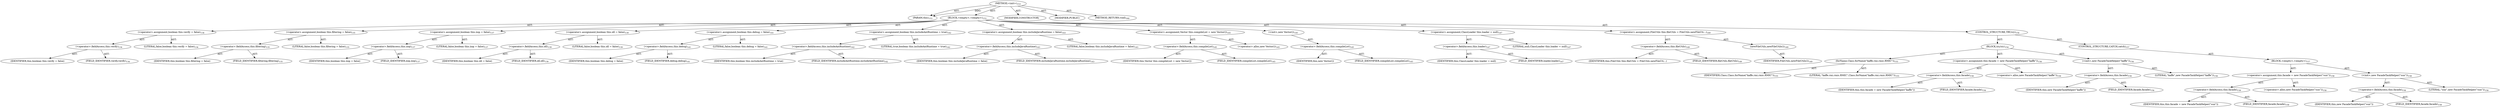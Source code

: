 digraph "&lt;init&gt;" {  
"111669149696" [label = <(METHOD,&lt;init&gt;)<SUB>153</SUB>> ]
"115964117016" [label = <(PARAM,this)<SUB>153</SUB>> ]
"25769803776" [label = <(BLOCK,&lt;empty&gt;,&lt;empty&gt;)<SUB>153</SUB>> ]
"30064771072" [label = <(&lt;operator&gt;.assignment,boolean this.verify = false)<SUB>134</SUB>> ]
"30064771073" [label = <(&lt;operator&gt;.fieldAccess,this.verify)<SUB>134</SUB>> ]
"68719476782" [label = <(IDENTIFIER,this,boolean this.verify = false)> ]
"55834574848" [label = <(FIELD_IDENTIFIER,verify,verify)<SUB>134</SUB>> ]
"90194313216" [label = <(LITERAL,false,boolean this.verify = false)<SUB>134</SUB>> ]
"30064771074" [label = <(&lt;operator&gt;.assignment,boolean this.filtering = false)<SUB>135</SUB>> ]
"30064771075" [label = <(&lt;operator&gt;.fieldAccess,this.filtering)<SUB>135</SUB>> ]
"68719476783" [label = <(IDENTIFIER,this,boolean this.filtering = false)> ]
"55834574849" [label = <(FIELD_IDENTIFIER,filtering,filtering)<SUB>135</SUB>> ]
"90194313217" [label = <(LITERAL,false,boolean this.filtering = false)<SUB>135</SUB>> ]
"30064771076" [label = <(&lt;operator&gt;.assignment,boolean this.iiop = false)<SUB>137</SUB>> ]
"30064771077" [label = <(&lt;operator&gt;.fieldAccess,this.iiop)<SUB>137</SUB>> ]
"68719476784" [label = <(IDENTIFIER,this,boolean this.iiop = false)> ]
"55834574850" [label = <(FIELD_IDENTIFIER,iiop,iiop)<SUB>137</SUB>> ]
"90194313218" [label = <(LITERAL,false,boolean this.iiop = false)<SUB>137</SUB>> ]
"30064771078" [label = <(&lt;operator&gt;.assignment,boolean this.idl = false)<SUB>139</SUB>> ]
"30064771079" [label = <(&lt;operator&gt;.fieldAccess,this.idl)<SUB>139</SUB>> ]
"68719476785" [label = <(IDENTIFIER,this,boolean this.idl = false)> ]
"55834574851" [label = <(FIELD_IDENTIFIER,idl,idl)<SUB>139</SUB>> ]
"90194313219" [label = <(LITERAL,false,boolean this.idl = false)<SUB>139</SUB>> ]
"30064771080" [label = <(&lt;operator&gt;.assignment,boolean this.debug = false)<SUB>141</SUB>> ]
"30064771081" [label = <(&lt;operator&gt;.fieldAccess,this.debug)<SUB>141</SUB>> ]
"68719476786" [label = <(IDENTIFIER,this,boolean this.debug = false)> ]
"55834574852" [label = <(FIELD_IDENTIFIER,debug,debug)<SUB>141</SUB>> ]
"90194313220" [label = <(LITERAL,false,boolean this.debug = false)<SUB>141</SUB>> ]
"30064771082" [label = <(&lt;operator&gt;.assignment,boolean this.includeAntRuntime = true)<SUB>142</SUB>> ]
"30064771083" [label = <(&lt;operator&gt;.fieldAccess,this.includeAntRuntime)<SUB>142</SUB>> ]
"68719476787" [label = <(IDENTIFIER,this,boolean this.includeAntRuntime = true)> ]
"55834574853" [label = <(FIELD_IDENTIFIER,includeAntRuntime,includeAntRuntime)<SUB>142</SUB>> ]
"90194313221" [label = <(LITERAL,true,boolean this.includeAntRuntime = true)<SUB>142</SUB>> ]
"30064771084" [label = <(&lt;operator&gt;.assignment,boolean this.includeJavaRuntime = false)<SUB>143</SUB>> ]
"30064771085" [label = <(&lt;operator&gt;.fieldAccess,this.includeJavaRuntime)<SUB>143</SUB>> ]
"68719476788" [label = <(IDENTIFIER,this,boolean this.includeJavaRuntime = false)> ]
"55834574854" [label = <(FIELD_IDENTIFIER,includeJavaRuntime,includeJavaRuntime)<SUB>143</SUB>> ]
"90194313222" [label = <(LITERAL,false,boolean this.includeJavaRuntime = false)<SUB>143</SUB>> ]
"30064771086" [label = <(&lt;operator&gt;.assignment,Vector this.compileList = new Vector())<SUB>145</SUB>> ]
"30064771087" [label = <(&lt;operator&gt;.fieldAccess,this.compileList)<SUB>145</SUB>> ]
"68719476789" [label = <(IDENTIFIER,this,Vector this.compileList = new Vector())> ]
"55834574855" [label = <(FIELD_IDENTIFIER,compileList,compileList)<SUB>145</SUB>> ]
"30064771088" [label = <(&lt;operator&gt;.alloc,new Vector())<SUB>145</SUB>> ]
"30064771089" [label = <(&lt;init&gt;,new Vector())<SUB>145</SUB>> ]
"30064771090" [label = <(&lt;operator&gt;.fieldAccess,this.compileList)<SUB>145</SUB>> ]
"68719476790" [label = <(IDENTIFIER,this,new Vector())> ]
"55834574856" [label = <(FIELD_IDENTIFIER,compileList,compileList)<SUB>145</SUB>> ]
"30064771091" [label = <(&lt;operator&gt;.assignment,ClassLoader this.loader = null)<SUB>147</SUB>> ]
"30064771092" [label = <(&lt;operator&gt;.fieldAccess,this.loader)<SUB>147</SUB>> ]
"68719476791" [label = <(IDENTIFIER,this,ClassLoader this.loader = null)> ]
"55834574857" [label = <(FIELD_IDENTIFIER,loader,loader)<SUB>147</SUB>> ]
"90194313223" [label = <(LITERAL,null,ClassLoader this.loader = null)<SUB>147</SUB>> ]
"30064771093" [label = <(&lt;operator&gt;.assignment,FileUtils this.fileUtils = FileUtils.newFileUti...)<SUB>149</SUB>> ]
"30064771094" [label = <(&lt;operator&gt;.fieldAccess,this.fileUtils)<SUB>149</SUB>> ]
"68719476792" [label = <(IDENTIFIER,this,FileUtils this.fileUtils = FileUtils.newFileUti...)> ]
"55834574858" [label = <(FIELD_IDENTIFIER,fileUtils,fileUtils)<SUB>149</SUB>> ]
"30064771095" [label = <(newFileUtils,newFileUtils())<SUB>149</SUB>> ]
"68719476793" [label = <(IDENTIFIER,FileUtils,newFileUtils())<SUB>149</SUB>> ]
"47244640256" [label = <(CONTROL_STRUCTURE,TRY,try)<SUB>154</SUB>> ]
"25769803777" [label = <(BLOCK,try,try)<SUB>154</SUB>> ]
"30064771096" [label = <(forName,Class.forName(&quot;kaffe.rmi.rmic.RMIC&quot;))<SUB>155</SUB>> ]
"68719476794" [label = <(IDENTIFIER,Class,Class.forName(&quot;kaffe.rmi.rmic.RMIC&quot;))<SUB>155</SUB>> ]
"90194313224" [label = <(LITERAL,&quot;kaffe.rmi.rmic.RMIC&quot;,Class.forName(&quot;kaffe.rmi.rmic.RMIC&quot;))<SUB>155</SUB>> ]
"30064771097" [label = <(&lt;operator&gt;.assignment,this.facade = new FacadeTaskHelper(&quot;kaffe&quot;))<SUB>156</SUB>> ]
"30064771098" [label = <(&lt;operator&gt;.fieldAccess,this.facade)<SUB>156</SUB>> ]
"68719476795" [label = <(IDENTIFIER,this,this.facade = new FacadeTaskHelper(&quot;kaffe&quot;))> ]
"55834574859" [label = <(FIELD_IDENTIFIER,facade,facade)<SUB>156</SUB>> ]
"30064771099" [label = <(&lt;operator&gt;.alloc,new FacadeTaskHelper(&quot;kaffe&quot;))<SUB>156</SUB>> ]
"30064771100" [label = <(&lt;init&gt;,new FacadeTaskHelper(&quot;kaffe&quot;))<SUB>156</SUB>> ]
"30064771101" [label = <(&lt;operator&gt;.fieldAccess,this.facade)<SUB>156</SUB>> ]
"68719476796" [label = <(IDENTIFIER,this,new FacadeTaskHelper(&quot;kaffe&quot;))> ]
"55834574860" [label = <(FIELD_IDENTIFIER,facade,facade)<SUB>156</SUB>> ]
"90194313225" [label = <(LITERAL,&quot;kaffe&quot;,new FacadeTaskHelper(&quot;kaffe&quot;))<SUB>156</SUB>> ]
"47244640257" [label = <(CONTROL_STRUCTURE,CATCH,catch)<SUB>157</SUB>> ]
"25769803778" [label = <(BLOCK,&lt;empty&gt;,&lt;empty&gt;)<SUB>157</SUB>> ]
"30064771102" [label = <(&lt;operator&gt;.assignment,this.facade = new FacadeTaskHelper(&quot;sun&quot;))<SUB>158</SUB>> ]
"30064771103" [label = <(&lt;operator&gt;.fieldAccess,this.facade)<SUB>158</SUB>> ]
"68719476797" [label = <(IDENTIFIER,this,this.facade = new FacadeTaskHelper(&quot;sun&quot;))> ]
"55834574861" [label = <(FIELD_IDENTIFIER,facade,facade)<SUB>158</SUB>> ]
"30064771104" [label = <(&lt;operator&gt;.alloc,new FacadeTaskHelper(&quot;sun&quot;))<SUB>158</SUB>> ]
"30064771105" [label = <(&lt;init&gt;,new FacadeTaskHelper(&quot;sun&quot;))<SUB>158</SUB>> ]
"30064771106" [label = <(&lt;operator&gt;.fieldAccess,this.facade)<SUB>158</SUB>> ]
"68719476798" [label = <(IDENTIFIER,this,new FacadeTaskHelper(&quot;sun&quot;))> ]
"55834574862" [label = <(FIELD_IDENTIFIER,facade,facade)<SUB>158</SUB>> ]
"90194313226" [label = <(LITERAL,&quot;sun&quot;,new FacadeTaskHelper(&quot;sun&quot;))<SUB>158</SUB>> ]
"133143986197" [label = <(MODIFIER,CONSTRUCTOR)> ]
"133143986198" [label = <(MODIFIER,PUBLIC)> ]
"128849018880" [label = <(METHOD_RETURN,void)<SUB>160</SUB>> ]
  "111669149696" -> "115964117016"  [ label = "AST: "] 
  "111669149696" -> "25769803776"  [ label = "AST: "] 
  "111669149696" -> "133143986197"  [ label = "AST: "] 
  "111669149696" -> "133143986198"  [ label = "AST: "] 
  "111669149696" -> "128849018880"  [ label = "AST: "] 
  "25769803776" -> "30064771072"  [ label = "AST: "] 
  "25769803776" -> "30064771074"  [ label = "AST: "] 
  "25769803776" -> "30064771076"  [ label = "AST: "] 
  "25769803776" -> "30064771078"  [ label = "AST: "] 
  "25769803776" -> "30064771080"  [ label = "AST: "] 
  "25769803776" -> "30064771082"  [ label = "AST: "] 
  "25769803776" -> "30064771084"  [ label = "AST: "] 
  "25769803776" -> "30064771086"  [ label = "AST: "] 
  "25769803776" -> "30064771089"  [ label = "AST: "] 
  "25769803776" -> "30064771091"  [ label = "AST: "] 
  "25769803776" -> "30064771093"  [ label = "AST: "] 
  "25769803776" -> "47244640256"  [ label = "AST: "] 
  "30064771072" -> "30064771073"  [ label = "AST: "] 
  "30064771072" -> "90194313216"  [ label = "AST: "] 
  "30064771073" -> "68719476782"  [ label = "AST: "] 
  "30064771073" -> "55834574848"  [ label = "AST: "] 
  "30064771074" -> "30064771075"  [ label = "AST: "] 
  "30064771074" -> "90194313217"  [ label = "AST: "] 
  "30064771075" -> "68719476783"  [ label = "AST: "] 
  "30064771075" -> "55834574849"  [ label = "AST: "] 
  "30064771076" -> "30064771077"  [ label = "AST: "] 
  "30064771076" -> "90194313218"  [ label = "AST: "] 
  "30064771077" -> "68719476784"  [ label = "AST: "] 
  "30064771077" -> "55834574850"  [ label = "AST: "] 
  "30064771078" -> "30064771079"  [ label = "AST: "] 
  "30064771078" -> "90194313219"  [ label = "AST: "] 
  "30064771079" -> "68719476785"  [ label = "AST: "] 
  "30064771079" -> "55834574851"  [ label = "AST: "] 
  "30064771080" -> "30064771081"  [ label = "AST: "] 
  "30064771080" -> "90194313220"  [ label = "AST: "] 
  "30064771081" -> "68719476786"  [ label = "AST: "] 
  "30064771081" -> "55834574852"  [ label = "AST: "] 
  "30064771082" -> "30064771083"  [ label = "AST: "] 
  "30064771082" -> "90194313221"  [ label = "AST: "] 
  "30064771083" -> "68719476787"  [ label = "AST: "] 
  "30064771083" -> "55834574853"  [ label = "AST: "] 
  "30064771084" -> "30064771085"  [ label = "AST: "] 
  "30064771084" -> "90194313222"  [ label = "AST: "] 
  "30064771085" -> "68719476788"  [ label = "AST: "] 
  "30064771085" -> "55834574854"  [ label = "AST: "] 
  "30064771086" -> "30064771087"  [ label = "AST: "] 
  "30064771086" -> "30064771088"  [ label = "AST: "] 
  "30064771087" -> "68719476789"  [ label = "AST: "] 
  "30064771087" -> "55834574855"  [ label = "AST: "] 
  "30064771089" -> "30064771090"  [ label = "AST: "] 
  "30064771090" -> "68719476790"  [ label = "AST: "] 
  "30064771090" -> "55834574856"  [ label = "AST: "] 
  "30064771091" -> "30064771092"  [ label = "AST: "] 
  "30064771091" -> "90194313223"  [ label = "AST: "] 
  "30064771092" -> "68719476791"  [ label = "AST: "] 
  "30064771092" -> "55834574857"  [ label = "AST: "] 
  "30064771093" -> "30064771094"  [ label = "AST: "] 
  "30064771093" -> "30064771095"  [ label = "AST: "] 
  "30064771094" -> "68719476792"  [ label = "AST: "] 
  "30064771094" -> "55834574858"  [ label = "AST: "] 
  "30064771095" -> "68719476793"  [ label = "AST: "] 
  "47244640256" -> "25769803777"  [ label = "AST: "] 
  "47244640256" -> "47244640257"  [ label = "AST: "] 
  "25769803777" -> "30064771096"  [ label = "AST: "] 
  "25769803777" -> "30064771097"  [ label = "AST: "] 
  "25769803777" -> "30064771100"  [ label = "AST: "] 
  "30064771096" -> "68719476794"  [ label = "AST: "] 
  "30064771096" -> "90194313224"  [ label = "AST: "] 
  "30064771097" -> "30064771098"  [ label = "AST: "] 
  "30064771097" -> "30064771099"  [ label = "AST: "] 
  "30064771098" -> "68719476795"  [ label = "AST: "] 
  "30064771098" -> "55834574859"  [ label = "AST: "] 
  "30064771100" -> "30064771101"  [ label = "AST: "] 
  "30064771100" -> "90194313225"  [ label = "AST: "] 
  "30064771101" -> "68719476796"  [ label = "AST: "] 
  "30064771101" -> "55834574860"  [ label = "AST: "] 
  "47244640257" -> "25769803778"  [ label = "AST: "] 
  "25769803778" -> "30064771102"  [ label = "AST: "] 
  "25769803778" -> "30064771105"  [ label = "AST: "] 
  "30064771102" -> "30064771103"  [ label = "AST: "] 
  "30064771102" -> "30064771104"  [ label = "AST: "] 
  "30064771103" -> "68719476797"  [ label = "AST: "] 
  "30064771103" -> "55834574861"  [ label = "AST: "] 
  "30064771105" -> "30064771106"  [ label = "AST: "] 
  "30064771105" -> "90194313226"  [ label = "AST: "] 
  "30064771106" -> "68719476798"  [ label = "AST: "] 
  "30064771106" -> "55834574862"  [ label = "AST: "] 
  "111669149696" -> "115964117016"  [ label = "DDG: "] 
}
